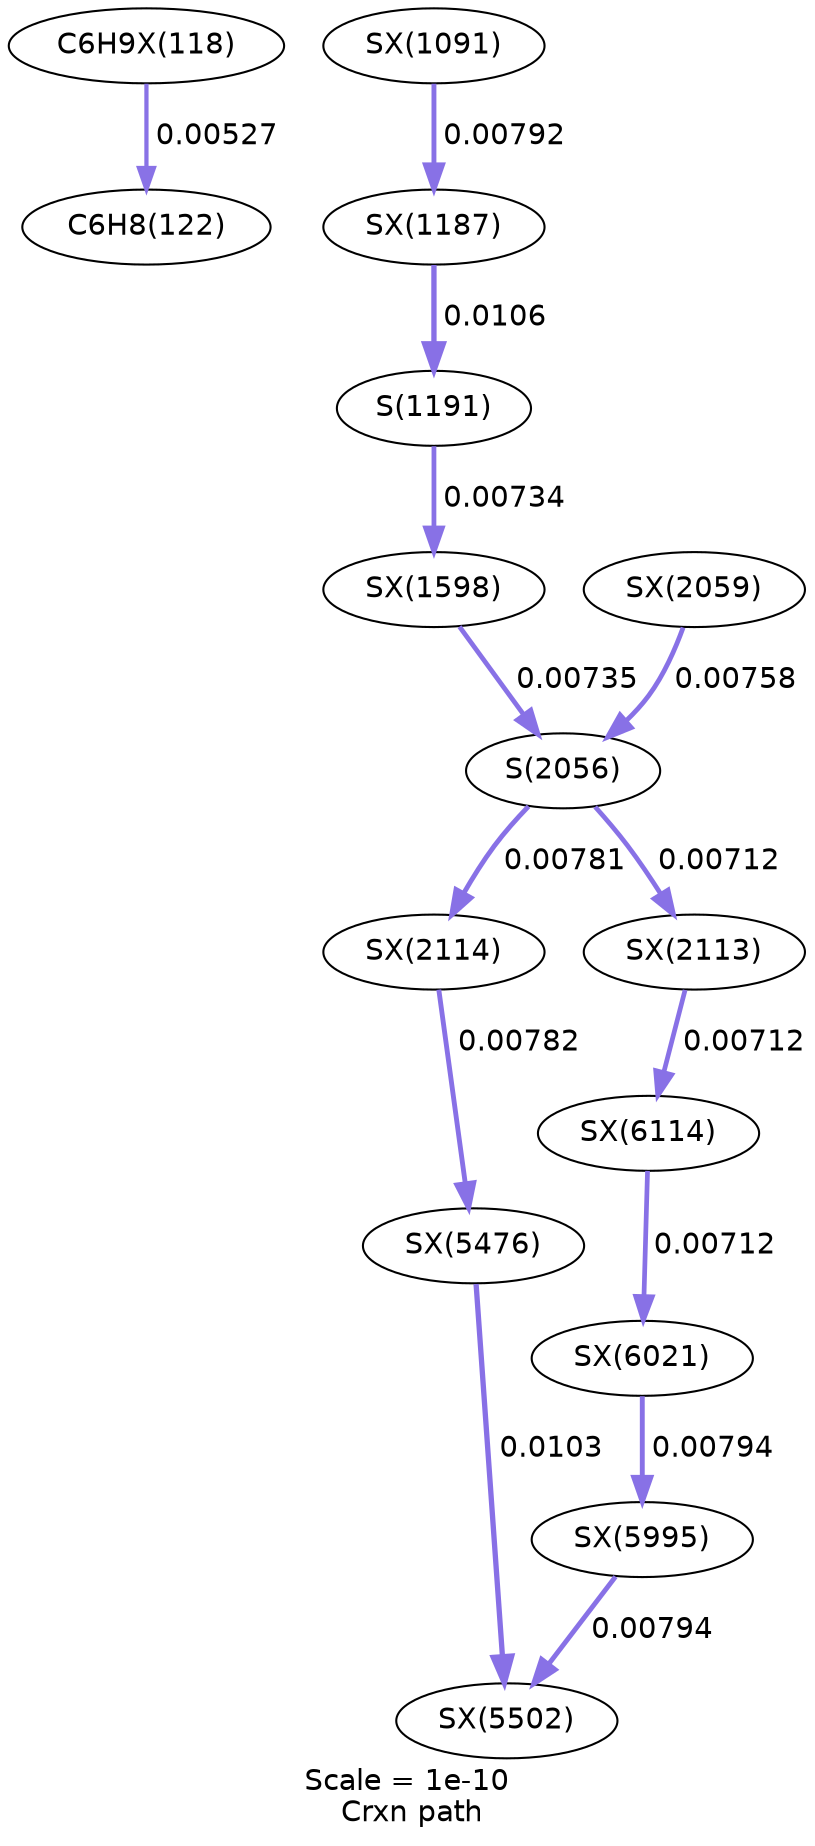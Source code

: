 digraph reaction_paths {
center=1;
s84 -> s11[fontname="Helvetica", style="setlinewidth(2.04)", arrowsize=1.02, color="0.7, 0.505, 0.9"
, label=" 0.00527"];
s124 -> s130[fontname="Helvetica", style="setlinewidth(2.35)", arrowsize=1.17, color="0.7, 0.508, 0.9"
, label=" 0.00792"];
s130 -> s25[fontname="Helvetica", style="setlinewidth(2.56)", arrowsize=1.28, color="0.7, 0.511, 0.9"
, label=" 0.0106"];
s25 -> s139[fontname="Helvetica", style="setlinewidth(2.29)", arrowsize=1.14, color="0.7, 0.507, 0.9"
, label=" 0.00734"];
s139 -> s32[fontname="Helvetica", style="setlinewidth(2.29)", arrowsize=1.15, color="0.7, 0.507, 0.9"
, label=" 0.00735"];
s159 -> s32[fontname="Helvetica", style="setlinewidth(2.31)", arrowsize=1.16, color="0.7, 0.508, 0.9"
, label=" 0.00758"];
s32 -> s161[fontname="Helvetica", style="setlinewidth(2.34)", arrowsize=1.17, color="0.7, 0.508, 0.9"
, label=" 0.00781"];
s32 -> s160[fontname="Helvetica", style="setlinewidth(2.27)", arrowsize=1.13, color="0.7, 0.507, 0.9"
, label=" 0.00712"];
s161 -> s237[fontname="Helvetica", style="setlinewidth(2.34)", arrowsize=1.17, color="0.7, 0.508, 0.9"
, label=" 0.00782"];
s237 -> s238[fontname="Helvetica", style="setlinewidth(2.55)", arrowsize=1.27, color="0.7, 0.51, 0.9"
, label=" 0.0103"];
s259 -> s238[fontname="Helvetica", style="setlinewidth(2.35)", arrowsize=1.17, color="0.7, 0.508, 0.9"
, label=" 0.00794"];
s262 -> s259[fontname="Helvetica", style="setlinewidth(2.35)", arrowsize=1.17, color="0.7, 0.508, 0.9"
, label=" 0.00794"];
s160 -> s267[fontname="Helvetica", style="setlinewidth(2.27)", arrowsize=1.13, color="0.7, 0.507, 0.9"
, label=" 0.00712"];
s267 -> s262[fontname="Helvetica", style="setlinewidth(2.27)", arrowsize=1.13, color="0.7, 0.507, 0.9"
, label=" 0.00712"];
s11 [ fontname="Helvetica", label="C6H8(122)"];
s25 [ fontname="Helvetica", label="S(1191)"];
s32 [ fontname="Helvetica", label="S(2056)"];
s84 [ fontname="Helvetica", label="C6H9X(118)"];
s124 [ fontname="Helvetica", label="SX(1091)"];
s130 [ fontname="Helvetica", label="SX(1187)"];
s139 [ fontname="Helvetica", label="SX(1598)"];
s159 [ fontname="Helvetica", label="SX(2059)"];
s160 [ fontname="Helvetica", label="SX(2113)"];
s161 [ fontname="Helvetica", label="SX(2114)"];
s237 [ fontname="Helvetica", label="SX(5476)"];
s238 [ fontname="Helvetica", label="SX(5502)"];
s259 [ fontname="Helvetica", label="SX(5995)"];
s262 [ fontname="Helvetica", label="SX(6021)"];
s267 [ fontname="Helvetica", label="SX(6114)"];
 label = "Scale = 1e-10\l Crxn path";
 fontname = "Helvetica";
}
